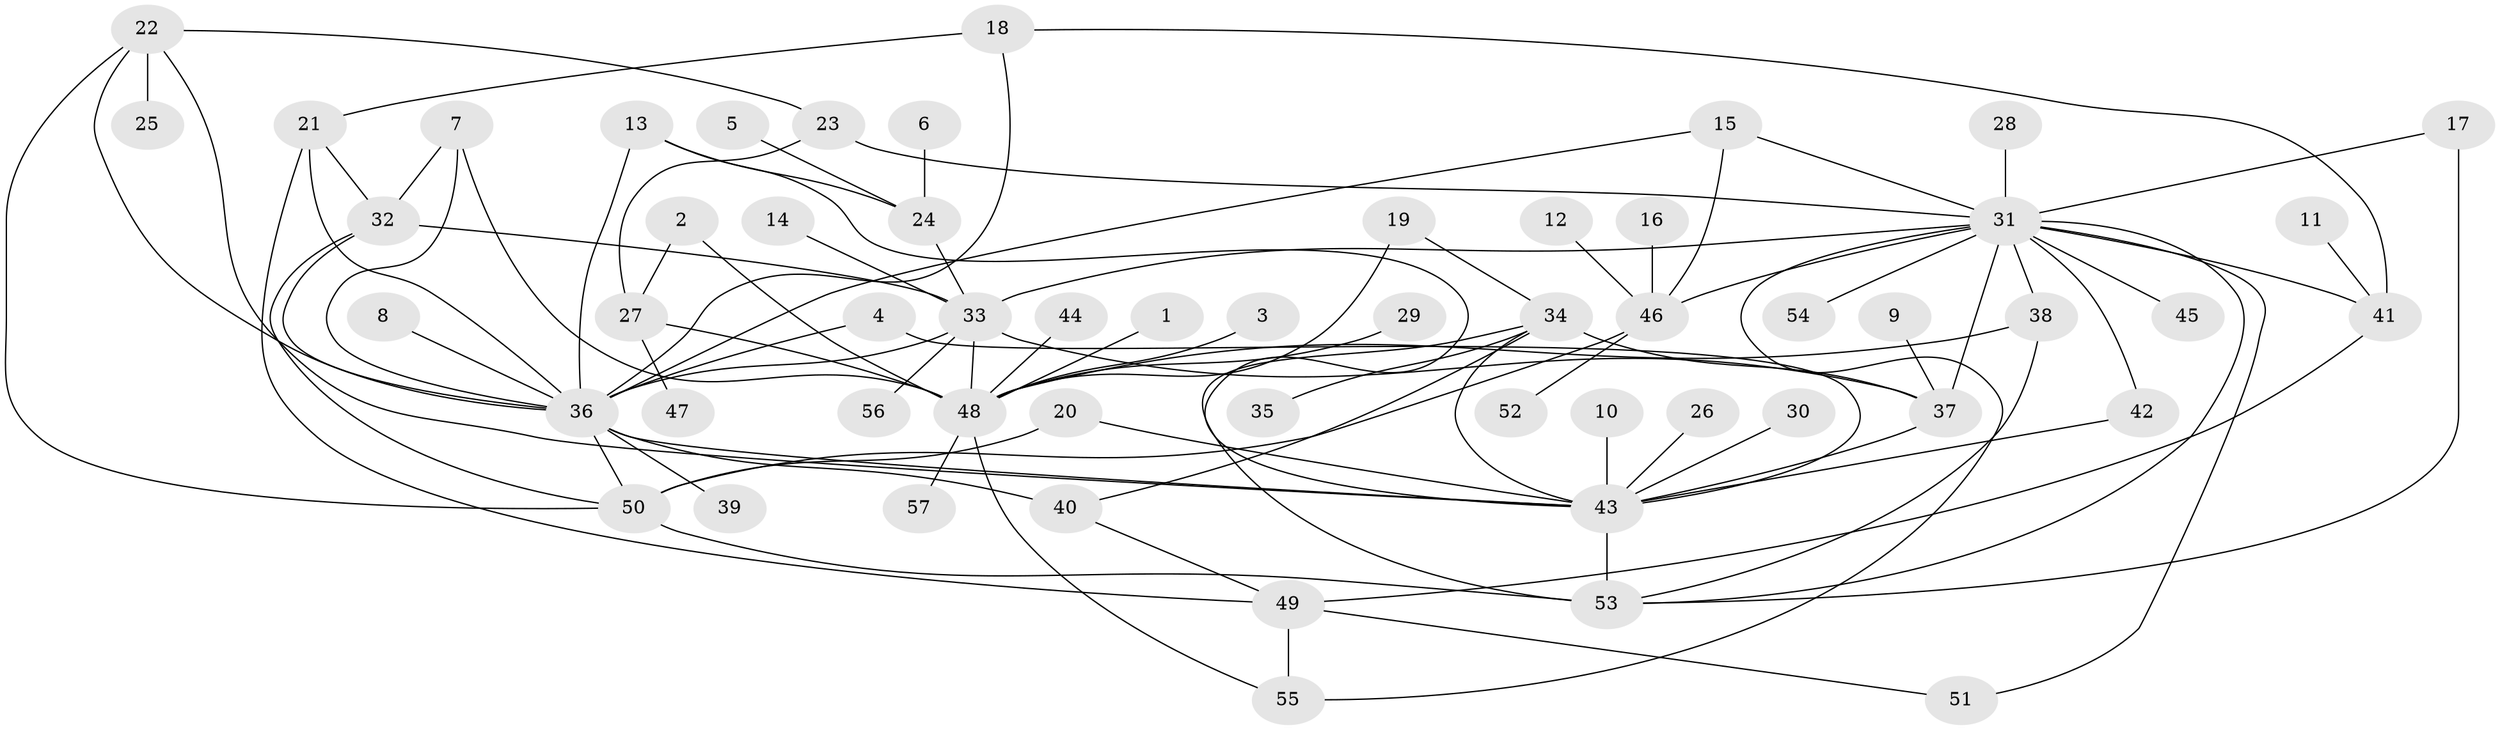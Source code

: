 // original degree distribution, {11: 0.008849557522123894, 17: 0.008849557522123894, 9: 0.008849557522123894, 6: 0.035398230088495575, 15: 0.017699115044247787, 2: 0.17699115044247787, 5: 0.02654867256637168, 4: 0.05309734513274336, 1: 0.504424778761062, 3: 0.13274336283185842, 16: 0.008849557522123894, 8: 0.017699115044247787}
// Generated by graph-tools (version 1.1) at 2025/36/03/04/25 23:36:56]
// undirected, 57 vertices, 92 edges
graph export_dot {
  node [color=gray90,style=filled];
  1;
  2;
  3;
  4;
  5;
  6;
  7;
  8;
  9;
  10;
  11;
  12;
  13;
  14;
  15;
  16;
  17;
  18;
  19;
  20;
  21;
  22;
  23;
  24;
  25;
  26;
  27;
  28;
  29;
  30;
  31;
  32;
  33;
  34;
  35;
  36;
  37;
  38;
  39;
  40;
  41;
  42;
  43;
  44;
  45;
  46;
  47;
  48;
  49;
  50;
  51;
  52;
  53;
  54;
  55;
  56;
  57;
  1 -- 48 [weight=1.0];
  2 -- 27 [weight=1.0];
  2 -- 48 [weight=1.0];
  3 -- 48 [weight=1.0];
  4 -- 36 [weight=1.0];
  4 -- 43 [weight=1.0];
  5 -- 24 [weight=1.0];
  6 -- 24 [weight=1.0];
  7 -- 32 [weight=1.0];
  7 -- 36 [weight=1.0];
  7 -- 48 [weight=1.0];
  8 -- 36 [weight=1.0];
  9 -- 37 [weight=1.0];
  10 -- 43 [weight=1.0];
  11 -- 41 [weight=1.0];
  12 -- 46 [weight=1.0];
  13 -- 24 [weight=1.0];
  13 -- 36 [weight=1.0];
  13 -- 43 [weight=1.0];
  14 -- 33 [weight=1.0];
  15 -- 31 [weight=1.0];
  15 -- 36 [weight=1.0];
  15 -- 46 [weight=1.0];
  16 -- 46 [weight=1.0];
  17 -- 31 [weight=1.0];
  17 -- 53 [weight=1.0];
  18 -- 21 [weight=1.0];
  18 -- 36 [weight=1.0];
  18 -- 41 [weight=1.0];
  19 -- 34 [weight=1.0];
  19 -- 48 [weight=1.0];
  20 -- 43 [weight=1.0];
  20 -- 50 [weight=1.0];
  21 -- 32 [weight=1.0];
  21 -- 36 [weight=2.0];
  21 -- 49 [weight=1.0];
  22 -- 23 [weight=1.0];
  22 -- 25 [weight=1.0];
  22 -- 36 [weight=1.0];
  22 -- 43 [weight=1.0];
  22 -- 50 [weight=1.0];
  23 -- 27 [weight=1.0];
  23 -- 31 [weight=1.0];
  24 -- 33 [weight=1.0];
  26 -- 43 [weight=1.0];
  27 -- 47 [weight=1.0];
  27 -- 48 [weight=1.0];
  28 -- 31 [weight=1.0];
  29 -- 48 [weight=1.0];
  30 -- 43 [weight=1.0];
  31 -- 33 [weight=1.0];
  31 -- 37 [weight=1.0];
  31 -- 38 [weight=1.0];
  31 -- 41 [weight=1.0];
  31 -- 42 [weight=1.0];
  31 -- 45 [weight=1.0];
  31 -- 46 [weight=1.0];
  31 -- 51 [weight=1.0];
  31 -- 53 [weight=1.0];
  31 -- 54 [weight=1.0];
  31 -- 55 [weight=1.0];
  32 -- 33 [weight=1.0];
  32 -- 36 [weight=1.0];
  32 -- 50 [weight=1.0];
  33 -- 36 [weight=1.0];
  33 -- 37 [weight=1.0];
  33 -- 48 [weight=1.0];
  33 -- 56 [weight=1.0];
  34 -- 35 [weight=1.0];
  34 -- 37 [weight=1.0];
  34 -- 40 [weight=1.0];
  34 -- 43 [weight=1.0];
  34 -- 53 [weight=1.0];
  36 -- 39 [weight=1.0];
  36 -- 40 [weight=1.0];
  36 -- 43 [weight=1.0];
  36 -- 50 [weight=1.0];
  37 -- 43 [weight=1.0];
  38 -- 48 [weight=1.0];
  38 -- 53 [weight=1.0];
  40 -- 49 [weight=1.0];
  41 -- 49 [weight=1.0];
  42 -- 43 [weight=1.0];
  43 -- 53 [weight=1.0];
  44 -- 48 [weight=1.0];
  46 -- 50 [weight=1.0];
  46 -- 52 [weight=1.0];
  48 -- 55 [weight=1.0];
  48 -- 57 [weight=1.0];
  49 -- 51 [weight=1.0];
  49 -- 55 [weight=1.0];
  50 -- 53 [weight=2.0];
}
